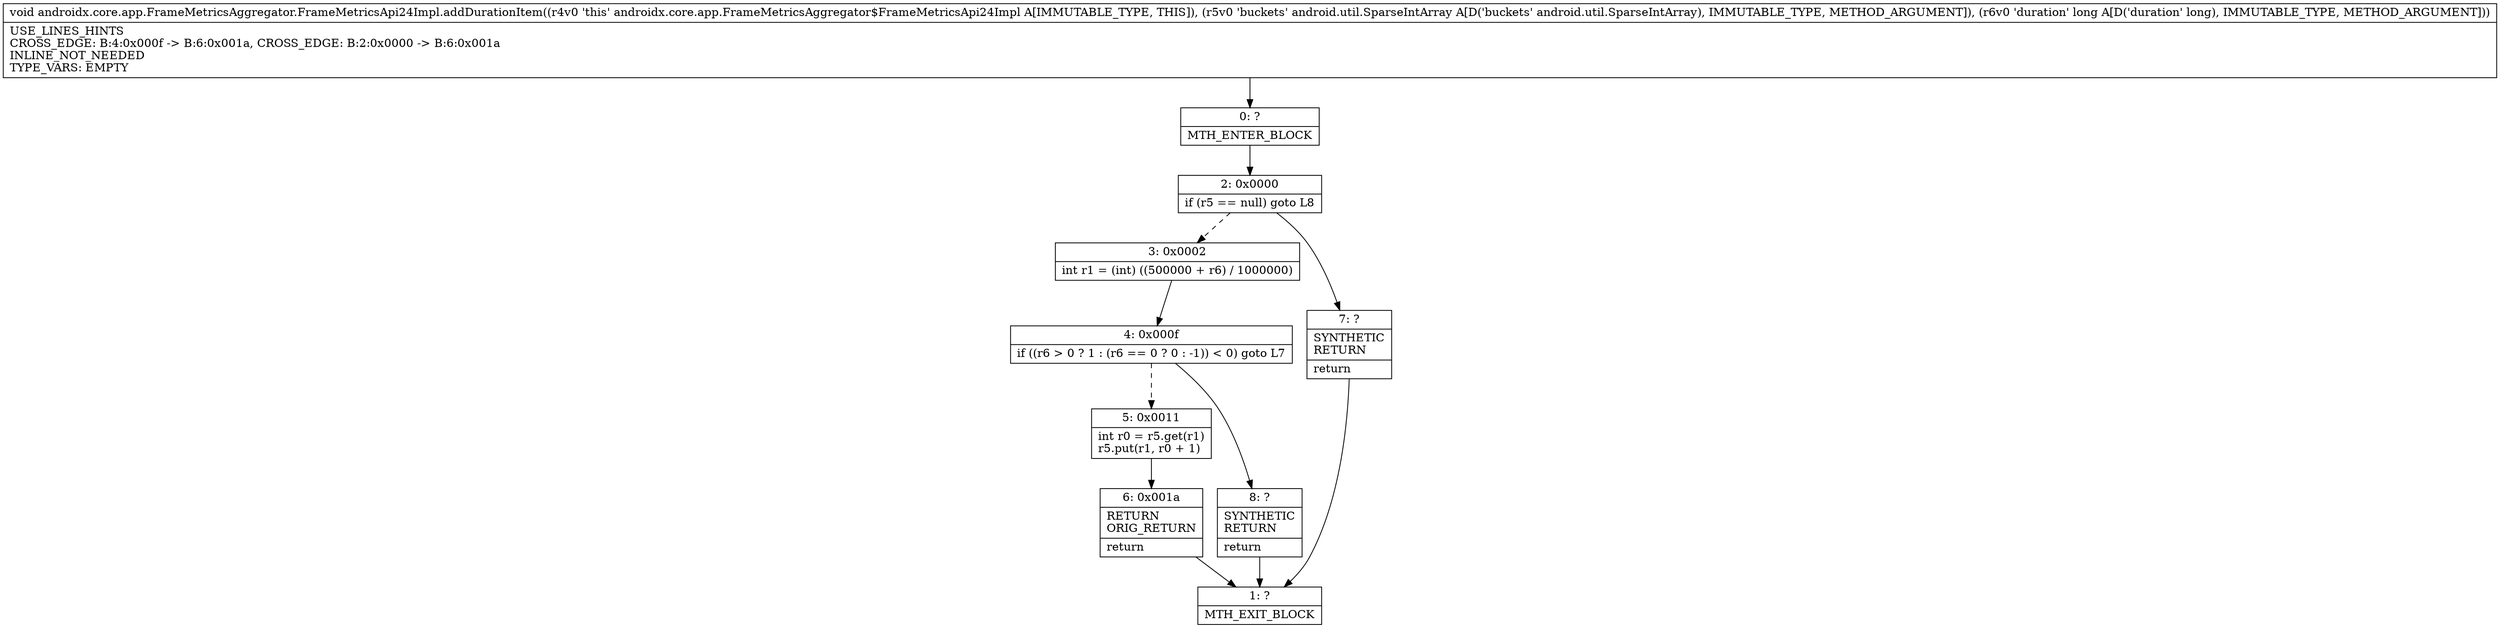 digraph "CFG forandroidx.core.app.FrameMetricsAggregator.FrameMetricsApi24Impl.addDurationItem(Landroid\/util\/SparseIntArray;J)V" {
Node_0 [shape=record,label="{0\:\ ?|MTH_ENTER_BLOCK\l}"];
Node_2 [shape=record,label="{2\:\ 0x0000|if (r5 == null) goto L8\l}"];
Node_3 [shape=record,label="{3\:\ 0x0002|int r1 = (int) ((500000 + r6) \/ 1000000)\l}"];
Node_4 [shape=record,label="{4\:\ 0x000f|if ((r6 \> 0 ? 1 : (r6 == 0 ? 0 : \-1)) \< 0) goto L7\l}"];
Node_5 [shape=record,label="{5\:\ 0x0011|int r0 = r5.get(r1)\lr5.put(r1, r0 + 1)\l}"];
Node_6 [shape=record,label="{6\:\ 0x001a|RETURN\lORIG_RETURN\l|return\l}"];
Node_1 [shape=record,label="{1\:\ ?|MTH_EXIT_BLOCK\l}"];
Node_8 [shape=record,label="{8\:\ ?|SYNTHETIC\lRETURN\l|return\l}"];
Node_7 [shape=record,label="{7\:\ ?|SYNTHETIC\lRETURN\l|return\l}"];
MethodNode[shape=record,label="{void androidx.core.app.FrameMetricsAggregator.FrameMetricsApi24Impl.addDurationItem((r4v0 'this' androidx.core.app.FrameMetricsAggregator$FrameMetricsApi24Impl A[IMMUTABLE_TYPE, THIS]), (r5v0 'buckets' android.util.SparseIntArray A[D('buckets' android.util.SparseIntArray), IMMUTABLE_TYPE, METHOD_ARGUMENT]), (r6v0 'duration' long A[D('duration' long), IMMUTABLE_TYPE, METHOD_ARGUMENT]))  | USE_LINES_HINTS\lCROSS_EDGE: B:4:0x000f \-\> B:6:0x001a, CROSS_EDGE: B:2:0x0000 \-\> B:6:0x001a\lINLINE_NOT_NEEDED\lTYPE_VARS: EMPTY\l}"];
MethodNode -> Node_0;Node_0 -> Node_2;
Node_2 -> Node_3[style=dashed];
Node_2 -> Node_7;
Node_3 -> Node_4;
Node_4 -> Node_5[style=dashed];
Node_4 -> Node_8;
Node_5 -> Node_6;
Node_6 -> Node_1;
Node_8 -> Node_1;
Node_7 -> Node_1;
}

